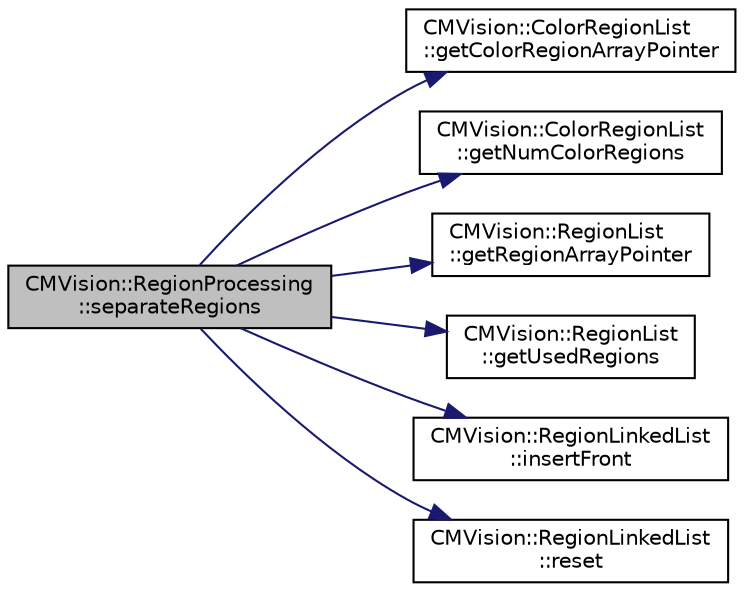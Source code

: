 digraph "CMVision::RegionProcessing::separateRegions"
{
 // INTERACTIVE_SVG=YES
  edge [fontname="Helvetica",fontsize="10",labelfontname="Helvetica",labelfontsize="10"];
  node [fontname="Helvetica",fontsize="10",shape=record];
  rankdir="LR";
  Node1 [label="CMVision::RegionProcessing\l::separateRegions",height=0.2,width=0.4,color="black", fillcolor="grey75", style="filled", fontcolor="black"];
  Node1 -> Node2 [color="midnightblue",fontsize="10",style="solid",fontname="Helvetica"];
  Node2 [label="CMVision::ColorRegionList\l::getColorRegionArrayPointer",height=0.2,width=0.4,color="black", fillcolor="white", style="filled",URL="$d7/d03/class_c_m_vision_1_1_color_region_list.html#ace85279f810ed914cabebe7d52f5e0a6"];
  Node1 -> Node3 [color="midnightblue",fontsize="10",style="solid",fontname="Helvetica"];
  Node3 [label="CMVision::ColorRegionList\l::getNumColorRegions",height=0.2,width=0.4,color="black", fillcolor="white", style="filled",URL="$d7/d03/class_c_m_vision_1_1_color_region_list.html#a48c09276db11f0776002bfd91a7d07e9"];
  Node1 -> Node4 [color="midnightblue",fontsize="10",style="solid",fontname="Helvetica"];
  Node4 [label="CMVision::RegionList\l::getRegionArrayPointer",height=0.2,width=0.4,color="black", fillcolor="white", style="filled",URL="$d8/d42/class_c_m_vision_1_1_region_list.html#a65151b5f3e55f9f2c872c3c97743b755"];
  Node1 -> Node5 [color="midnightblue",fontsize="10",style="solid",fontname="Helvetica"];
  Node5 [label="CMVision::RegionList\l::getUsedRegions",height=0.2,width=0.4,color="black", fillcolor="white", style="filled",URL="$d8/d42/class_c_m_vision_1_1_region_list.html#aa7ea65ae68f197c6170f3928a4a355ef"];
  Node1 -> Node6 [color="midnightblue",fontsize="10",style="solid",fontname="Helvetica"];
  Node6 [label="CMVision::RegionLinkedList\l::insertFront",height=0.2,width=0.4,color="black", fillcolor="white", style="filled",URL="$d0/d31/class_c_m_vision_1_1_region_linked_list.html#a1cd378daa464d8693f497082be936bb1"];
  Node1 -> Node7 [color="midnightblue",fontsize="10",style="solid",fontname="Helvetica"];
  Node7 [label="CMVision::RegionLinkedList\l::reset",height=0.2,width=0.4,color="black", fillcolor="white", style="filled",URL="$d0/d31/class_c_m_vision_1_1_region_linked_list.html#a0731b260a2e65b4cbf0fd5e7659f7920"];
}
